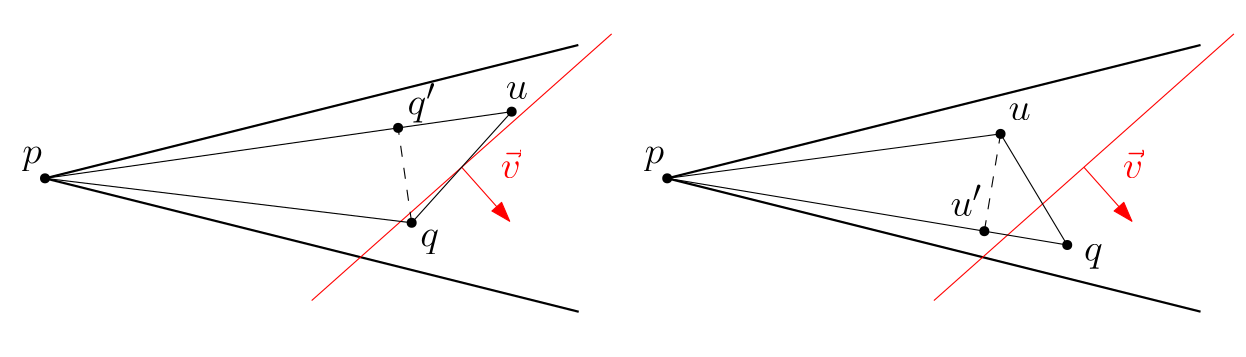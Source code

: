 <?xml version="1.0"?>
<!DOCTYPE ipe SYSTEM "ipe.dtd">
<ipe version="70218" creator="Ipe 7.2.23">
<info created="D:20210925162039" modified="D:20210925182206"/>
<ipestyle name="basic">
<symbol name="arrow/arc(spx)">
<path stroke="sym-stroke" fill="sym-stroke" pen="sym-pen">
0 0 m
-1 0.333 l
-1 -0.333 l
h
</path>
</symbol>
<symbol name="arrow/farc(spx)">
<path stroke="sym-stroke" fill="white" pen="sym-pen">
0 0 m
-1 0.333 l
-1 -0.333 l
h
</path>
</symbol>
<symbol name="arrow/ptarc(spx)">
<path stroke="sym-stroke" fill="sym-stroke" pen="sym-pen">
0 0 m
-1 0.333 l
-0.8 0 l
-1 -0.333 l
h
</path>
</symbol>
<symbol name="arrow/fptarc(spx)">
<path stroke="sym-stroke" fill="white" pen="sym-pen">
0 0 m
-1 0.333 l
-0.8 0 l
-1 -0.333 l
h
</path>
</symbol>
<symbol name="mark/circle(sx)" transformations="translations">
<path fill="sym-stroke">
0.6 0 0 0.6 0 0 e
0.4 0 0 0.4 0 0 e
</path>
</symbol>
<symbol name="mark/disk(sx)" transformations="translations">
<path fill="sym-stroke">
0.6 0 0 0.6 0 0 e
</path>
</symbol>
<symbol name="mark/fdisk(sfx)" transformations="translations">
<group>
<path fill="sym-fill">
0.5 0 0 0.5 0 0 e
</path>
<path fill="sym-stroke" fillrule="eofill">
0.6 0 0 0.6 0 0 e
0.4 0 0 0.4 0 0 e
</path>
</group>
</symbol>
<symbol name="mark/box(sx)" transformations="translations">
<path fill="sym-stroke" fillrule="eofill">
-0.6 -0.6 m
0.6 -0.6 l
0.6 0.6 l
-0.6 0.6 l
h
-0.4 -0.4 m
0.4 -0.4 l
0.4 0.4 l
-0.4 0.4 l
h
</path>
</symbol>
<symbol name="mark/square(sx)" transformations="translations">
<path fill="sym-stroke">
-0.6 -0.6 m
0.6 -0.6 l
0.6 0.6 l
-0.6 0.6 l
h
</path>
</symbol>
<symbol name="mark/fsquare(sfx)" transformations="translations">
<group>
<path fill="sym-fill">
-0.5 -0.5 m
0.5 -0.5 l
0.5 0.5 l
-0.5 0.5 l
h
</path>
<path fill="sym-stroke" fillrule="eofill">
-0.6 -0.6 m
0.6 -0.6 l
0.6 0.6 l
-0.6 0.6 l
h
-0.4 -0.4 m
0.4 -0.4 l
0.4 0.4 l
-0.4 0.4 l
h
</path>
</group>
</symbol>
<symbol name="mark/cross(sx)" transformations="translations">
<group>
<path fill="sym-stroke">
-0.43 -0.57 m
0.57 0.43 l
0.43 0.57 l
-0.57 -0.43 l
h
</path>
<path fill="sym-stroke">
-0.43 0.57 m
0.57 -0.43 l
0.43 -0.57 l
-0.57 0.43 l
h
</path>
</group>
</symbol>
<symbol name="arrow/fnormal(spx)">
<path stroke="sym-stroke" fill="white" pen="sym-pen">
0 0 m
-1 0.333 l
-1 -0.333 l
h
</path>
</symbol>
<symbol name="arrow/pointed(spx)">
<path stroke="sym-stroke" fill="sym-stroke" pen="sym-pen">
0 0 m
-1 0.333 l
-0.8 0 l
-1 -0.333 l
h
</path>
</symbol>
<symbol name="arrow/fpointed(spx)">
<path stroke="sym-stroke" fill="white" pen="sym-pen">
0 0 m
-1 0.333 l
-0.8 0 l
-1 -0.333 l
h
</path>
</symbol>
<symbol name="arrow/linear(spx)">
<path stroke="sym-stroke" pen="sym-pen">
-1 0.333 m
0 0 l
-1 -0.333 l
</path>
</symbol>
<symbol name="arrow/fdouble(spx)">
<path stroke="sym-stroke" fill="white" pen="sym-pen">
0 0 m
-1 0.333 l
-1 -0.333 l
h
-1 0 m
-2 0.333 l
-2 -0.333 l
h
</path>
</symbol>
<symbol name="arrow/double(spx)">
<path stroke="sym-stroke" fill="sym-stroke" pen="sym-pen">
0 0 m
-1 0.333 l
-1 -0.333 l
h
-1 0 m
-2 0.333 l
-2 -0.333 l
h
</path>
</symbol>
<symbol name="arrow/mid-normal(spx)">
<path stroke="sym-stroke" fill="sym-stroke" pen="sym-pen">
0.5 0 m
-0.5 0.333 l
-0.5 -0.333 l
h
</path>
</symbol>
<symbol name="arrow/mid-fnormal(spx)">
<path stroke="sym-stroke" fill="white" pen="sym-pen">
0.5 0 m
-0.5 0.333 l
-0.5 -0.333 l
h
</path>
</symbol>
<symbol name="arrow/mid-pointed(spx)">
<path stroke="sym-stroke" fill="sym-stroke" pen="sym-pen">
0.5 0 m
-0.5 0.333 l
-0.3 0 l
-0.5 -0.333 l
h
</path>
</symbol>
<symbol name="arrow/mid-fpointed(spx)">
<path stroke="sym-stroke" fill="white" pen="sym-pen">
0.5 0 m
-0.5 0.333 l
-0.3 0 l
-0.5 -0.333 l
h
</path>
</symbol>
<symbol name="arrow/mid-double(spx)">
<path stroke="sym-stroke" fill="sym-stroke" pen="sym-pen">
1 0 m
0 0.333 l
0 -0.333 l
h
0 0 m
-1 0.333 l
-1 -0.333 l
h
</path>
</symbol>
<symbol name="arrow/mid-fdouble(spx)">
<path stroke="sym-stroke" fill="white" pen="sym-pen">
1 0 m
0 0.333 l
0 -0.333 l
h
0 0 m
-1 0.333 l
-1 -0.333 l
h
</path>
</symbol>
<anglesize name="22.5 deg" value="22.5"/>
<anglesize name="30 deg" value="30"/>
<anglesize name="45 deg" value="45"/>
<anglesize name="60 deg" value="60"/>
<anglesize name="90 deg" value="90"/>
<arrowsize name="large" value="10"/>
<arrowsize name="small" value="5"/>
<arrowsize name="tiny" value="3"/>
<color name="blue" value="0 0 1"/>
<color name="brown" value="0.647 0.165 0.165"/>
<color name="darkblue" value="0 0 0.545"/>
<color name="darkcyan" value="0 0.545 0.545"/>
<color name="darkgray" value="0.663"/>
<color name="darkgreen" value="0 0.392 0"/>
<color name="darkmagenta" value="0.545 0 0.545"/>
<color name="darkorange" value="1 0.549 0"/>
<color name="darkred" value="0.545 0 0"/>
<color name="gold" value="1 0.843 0"/>
<color name="gray" value="0.745"/>
<color name="green" value="0 1 0"/>
<color name="lightblue" value="0.678 0.847 0.902"/>
<color name="lightcyan" value="0.878 1 1"/>
<color name="lightgray" value="0.827"/>
<color name="lightgreen" value="0.565 0.933 0.565"/>
<color name="lightyellow" value="1 1 0.878"/>
<color name="navy" value="0 0 0.502"/>
<color name="orange" value="1 0.647 0"/>
<color name="pink" value="1 0.753 0.796"/>
<color name="purple" value="0.627 0.125 0.941"/>
<color name="red" value="1 0 0"/>
<color name="seagreen" value="0.18 0.545 0.341"/>
<color name="turquoise" value="0.251 0.878 0.816"/>
<color name="violet" value="0.933 0.51 0.933"/>
<color name="yellow" value="1 1 0"/>
<dashstyle name="dash dot dotted" value="[4 2 1 2 1 2] 0"/>
<dashstyle name="dash dotted" value="[4 2 1 2] 0"/>
<dashstyle name="dashed" value="[4] 0"/>
<dashstyle name="dotted" value="[1 3] 0"/>
<gridsize name="10 pts (~3.5 mm)" value="10"/>
<gridsize name="14 pts (~5 mm)" value="14"/>
<gridsize name="16 pts (~6 mm)" value="16"/>
<gridsize name="20 pts (~7 mm)" value="20"/>
<gridsize name="28 pts (~10 mm)" value="28"/>
<gridsize name="32 pts (~12 mm)" value="32"/>
<gridsize name="4 pts" value="4"/>
<gridsize name="56 pts (~20 mm)" value="56"/>
<gridsize name="8 pts (~3 mm)" value="8"/>
<opacity name="10%" value="0.1"/>
<opacity name="30%" value="0.3"/>
<opacity name="50%" value="0.5"/>
<opacity name="75%" value="0.75"/>
<pen name="fat" value="1.2"/>
<pen name="heavier" value="0.8"/>
<pen name="ultrafat" value="2"/>
<symbolsize name="large" value="5"/>
<symbolsize name="small" value="2"/>
<symbolsize name="tiny" value="1.1"/>
<textsize name="Huge" value="\Huge"/>
<textsize name="LARGE" value="\LARGE"/>
<textsize name="Large" value="\Large"/>
<textsize name="footnote" value="\footnotesize"/>
<textsize name="huge" value="\huge"/>
<textsize name="large" value="\large"/>
<textsize name="small" value="\small"/>
<textsize name="tiny" value="\tiny"/>
<textstyle name="center" begin="\begin{center}" end="\end{center}"/>
<textstyle name="item" begin="\begin{itemize}\item{}" end="\end{itemize}"/>
<textstyle name="itemize" begin="\begin{itemize}" end="\end{itemize}"/>
<tiling name="falling" angle="-60" step="4" width="1"/>
<tiling name="rising" angle="30" step="4" width="1"/>
</ipestyle>
<page>
<layer name="alpha"/>
<view layers="alpha" active="alpha"/>
<path layer="alpha" stroke="white">
64 640 m
64 512 l
512 512 l
512 640 l
h
</path>
<path stroke="white">
288 640 m
288 512 l
</path>
<use name="mark/disk(sx)" pos="80 576" size="normal" stroke="black"/>
<path stroke="black" pen="heavier">
80 576 m
272 624 l
</path>
<path matrix="1 0 0 1 0.14185 -0.0354624" stroke="black" pen="heavier">
80 576 m
272 528 l
</path>
<use matrix="1 0 0 1 -8 -8" name="mark/disk(sx)" pos="256 608" size="normal" stroke="black"/>
<use name="mark/disk(sx)" pos="212 560" size="normal" stroke="black"/>
<use matrix="1 0 0 1 224 0" name="mark/disk(sx)" pos="80 576" size="normal" stroke="black"/>
<path matrix="1 0 0 1 224 0" stroke="black" pen="heavier">
80 576 m
272 624 l
</path>
<path matrix="1 0 0 1 224 0" stroke="black" pen="heavier">
80 576 m
272 528 l
</path>
<text matrix="1 0 0 1 -4.15468 -6.62959" transformations="translations" pos="76 588" stroke="black" type="label" width="7.05" height="6.176" depth="2.79" valign="baseline" size="15">$p$</text>
<text matrix="1 0 0 1 219.845 -6.62959" transformations="translations" pos="76 588" stroke="black" type="label" width="7.05" height="6.176" depth="2.79" valign="baseline" size="15" style="math">p</text>
<text matrix="1 0 0 1 -19.5679 -9.70991" transformations="translations" pos="265.433 614.302" stroke="black" type="label" width="7.995" height="6.177" depth="0" valign="baseline" size="15">$u$</text>
<text matrix="1 0 0 1 -1.82747 -4.43815" transformations="translations" pos="216.92 555.922" stroke="black" type="label" width="6.743" height="6.176" depth="2.79" valign="baseline" size="15">$q$</text>
<use name="mark/disk(sx)" pos="424 592" size="normal" stroke="black"/>
<use name="mark/disk(sx)" pos="448 552" size="normal" stroke="black"/>
<text matrix="1 0 0 1 161.406 -17.3778" transformations="translations" pos="265.433 614.302" stroke="black" type="label" width="7.995" height="6.177" depth="0" valign="baseline" size="15" style="math">u</text>
<text matrix="1 0 0 1 237.143 -9.57883" transformations="translations" pos="216.92 555.922" stroke="black" type="label" width="6.743" height="6.176" depth="2.79" valign="baseline" size="15" style="math">q</text>
<path stroke="red">
176 532 m
284 628 l
</path>
<path matrix="0 0.18 -0.18 0 343.04 528.88" stroke="red" rarrow="normal/normal">
176 532 m
284 628 l
</path>
<text transformations="translations" pos="244 576" stroke="red" type="label" width="7.306" height="10.226" depth="0" valign="baseline" size="15">$\vec{v}$</text>
<path stroke="black">
80 576 m
212 560 l
248 600 l
80 576 l
</path>
<path matrix="1 0 0 1 224 0" stroke="red">
176 532 m
284 628 l
</path>
<path matrix="0 0.18 -0.18 0 567.04 528.88" stroke="red" rarrow="normal/normal">
176 532 m
284 628 l
</path>
<text matrix="1 0 0 1 224 0" transformations="translations" pos="244 576" stroke="red" type="label" width="7.306" height="10.226" depth="0" valign="baseline" size="15" style="math">\vec{v}</text>
<path stroke="black">
304 576 m
448 552 l
424 592 l
304 576 l
</path>
<path stroke="black" dash="dashed">
212 560 m
207.12 594.16 l
</path>
<text matrix="1 0 0 1 -6.42447 43.0978" transformations="translations" pos="216.92 555.922" stroke="black" type="label" width="10.241" height="11.266" depth="2.79" valign="baseline" size="15" style="math">q&apos;</text>
<use name="mark/disk(sx)" pos="207.12 594.16" size="normal" stroke="black"/>
<path stroke="black" dash="dashed">
418.162 556.973 m
424 592 l
</path>
<text matrix="1 0 0 1 140.511 -51.8374" transformations="translations" pos="265.433 614.302" stroke="black" type="label" width="11.493" height="11.267" depth="0" valign="baseline" size="15" style="math">u&apos;</text>
<use name="mark/disk(sx)" pos="418.162 556.973" size="normal" stroke="black"/>
</page>
</ipe>
